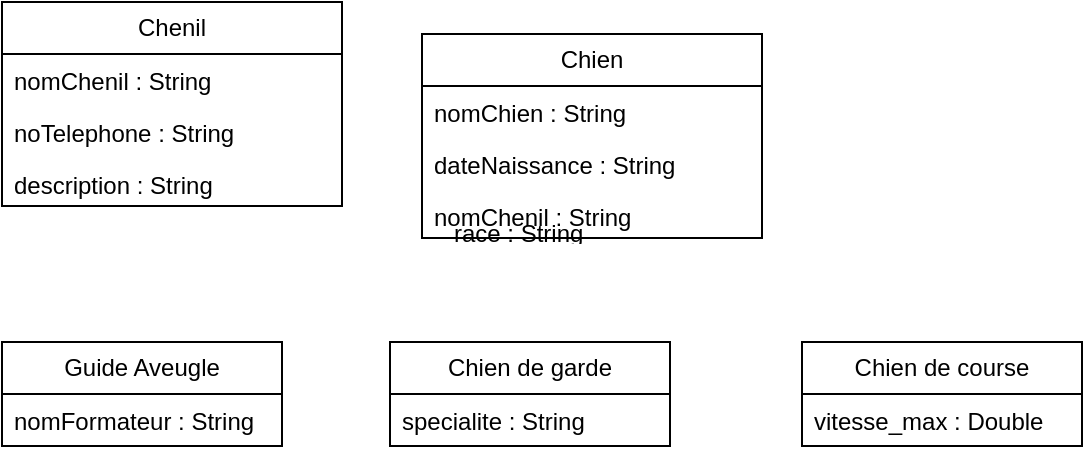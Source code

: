 <mxfile version="21.3.7" type="github">
  <diagram name="Page-1" id="VaPdvUSg-dVa8mEtISIr">
    <mxGraphModel dx="624" dy="317" grid="1" gridSize="10" guides="1" tooltips="1" connect="1" arrows="1" fold="1" page="1" pageScale="1" pageWidth="827" pageHeight="1169" math="0" shadow="0">
      <root>
        <mxCell id="0" />
        <mxCell id="1" parent="0" />
        <mxCell id="FHK4J9GAhTq4b9y4sifM-1" value="Chien" style="swimlane;fontStyle=0;childLayout=stackLayout;horizontal=1;startSize=26;fillColor=none;horizontalStack=0;resizeParent=1;resizeParentMax=0;resizeLast=0;collapsible=1;marginBottom=0;whiteSpace=wrap;html=1;" vertex="1" parent="1">
          <mxGeometry x="290" y="116" width="170" height="102" as="geometry" />
        </mxCell>
        <mxCell id="FHK4J9GAhTq4b9y4sifM-2" value="&lt;div&gt;nomChien : String&lt;/div&gt;&lt;div&gt;&lt;br&gt;&lt;/div&gt;" style="text;strokeColor=none;fillColor=none;align=left;verticalAlign=top;spacingLeft=4;spacingRight=4;overflow=hidden;rotatable=0;points=[[0,0.5],[1,0.5]];portConstraint=eastwest;whiteSpace=wrap;html=1;" vertex="1" parent="FHK4J9GAhTq4b9y4sifM-1">
          <mxGeometry y="26" width="170" height="26" as="geometry" />
        </mxCell>
        <mxCell id="FHK4J9GAhTq4b9y4sifM-4" value="dateNaissance : String" style="text;strokeColor=none;fillColor=none;align=left;verticalAlign=top;spacingLeft=4;spacingRight=4;overflow=hidden;rotatable=0;points=[[0,0.5],[1,0.5]];portConstraint=eastwest;whiteSpace=wrap;html=1;" vertex="1" parent="FHK4J9GAhTq4b9y4sifM-1">
          <mxGeometry y="52" width="170" height="26" as="geometry" />
        </mxCell>
        <mxCell id="FHK4J9GAhTq4b9y4sifM-6" value="nomChenil : String" style="text;strokeColor=none;fillColor=none;align=left;verticalAlign=top;spacingLeft=4;spacingRight=4;overflow=hidden;rotatable=0;points=[[0,0.5],[1,0.5]];portConstraint=eastwest;whiteSpace=wrap;html=1;" vertex="1" parent="FHK4J9GAhTq4b9y4sifM-1">
          <mxGeometry y="78" width="170" height="24" as="geometry" />
        </mxCell>
        <mxCell id="FHK4J9GAhTq4b9y4sifM-7" value="Chenil" style="swimlane;fontStyle=0;childLayout=stackLayout;horizontal=1;startSize=26;fillColor=none;horizontalStack=0;resizeParent=1;resizeParentMax=0;resizeLast=0;collapsible=1;marginBottom=0;whiteSpace=wrap;html=1;" vertex="1" parent="1">
          <mxGeometry x="80" y="100" width="170" height="102" as="geometry" />
        </mxCell>
        <mxCell id="FHK4J9GAhTq4b9y4sifM-8" value="&lt;div&gt;nomChenil : String&lt;/div&gt;&lt;div&gt;&lt;br&gt;&lt;/div&gt;" style="text;strokeColor=none;fillColor=none;align=left;verticalAlign=top;spacingLeft=4;spacingRight=4;overflow=hidden;rotatable=0;points=[[0,0.5],[1,0.5]];portConstraint=eastwest;whiteSpace=wrap;html=1;" vertex="1" parent="FHK4J9GAhTq4b9y4sifM-7">
          <mxGeometry y="26" width="170" height="26" as="geometry" />
        </mxCell>
        <mxCell id="FHK4J9GAhTq4b9y4sifM-9" value="noTelephone : String" style="text;strokeColor=none;fillColor=none;align=left;verticalAlign=top;spacingLeft=4;spacingRight=4;overflow=hidden;rotatable=0;points=[[0,0.5],[1,0.5]];portConstraint=eastwest;whiteSpace=wrap;html=1;" vertex="1" parent="FHK4J9GAhTq4b9y4sifM-7">
          <mxGeometry y="52" width="170" height="26" as="geometry" />
        </mxCell>
        <mxCell id="FHK4J9GAhTq4b9y4sifM-10" value="description : String" style="text;strokeColor=none;fillColor=none;align=left;verticalAlign=top;spacingLeft=4;spacingRight=4;overflow=hidden;rotatable=0;points=[[0,0.5],[1,0.5]];portConstraint=eastwest;whiteSpace=wrap;html=1;" vertex="1" parent="FHK4J9GAhTq4b9y4sifM-7">
          <mxGeometry y="78" width="170" height="24" as="geometry" />
        </mxCell>
        <mxCell id="FHK4J9GAhTq4b9y4sifM-12" value="Chien de course" style="swimlane;fontStyle=0;childLayout=stackLayout;horizontal=1;startSize=26;fillColor=none;horizontalStack=0;resizeParent=1;resizeParentMax=0;resizeLast=0;collapsible=1;marginBottom=0;whiteSpace=wrap;html=1;" vertex="1" parent="1">
          <mxGeometry x="480" y="270" width="140" height="52" as="geometry" />
        </mxCell>
        <mxCell id="FHK4J9GAhTq4b9y4sifM-13" value="vitesse_max : Double" style="text;strokeColor=none;fillColor=none;align=left;verticalAlign=top;spacingLeft=4;spacingRight=4;overflow=hidden;rotatable=0;points=[[0,0.5],[1,0.5]];portConstraint=eastwest;whiteSpace=wrap;html=1;" vertex="1" parent="FHK4J9GAhTq4b9y4sifM-12">
          <mxGeometry y="26" width="140" height="26" as="geometry" />
        </mxCell>
        <mxCell id="FHK4J9GAhTq4b9y4sifM-21" value="Chien de garde" style="swimlane;fontStyle=0;childLayout=stackLayout;horizontal=1;startSize=26;fillColor=none;horizontalStack=0;resizeParent=1;resizeParentMax=0;resizeLast=0;collapsible=1;marginBottom=0;whiteSpace=wrap;html=1;" vertex="1" parent="1">
          <mxGeometry x="274" y="270" width="140" height="52" as="geometry" />
        </mxCell>
        <mxCell id="FHK4J9GAhTq4b9y4sifM-22" value="specialite : String" style="text;strokeColor=none;fillColor=none;align=left;verticalAlign=top;spacingLeft=4;spacingRight=4;overflow=hidden;rotatable=0;points=[[0,0.5],[1,0.5]];portConstraint=eastwest;whiteSpace=wrap;html=1;" vertex="1" parent="FHK4J9GAhTq4b9y4sifM-21">
          <mxGeometry y="26" width="140" height="26" as="geometry" />
        </mxCell>
        <mxCell id="FHK4J9GAhTq4b9y4sifM-3" value="race : String" style="text;strokeColor=none;fillColor=none;align=left;verticalAlign=top;spacingLeft=4;spacingRight=4;overflow=hidden;rotatable=0;points=[[0,0.5],[1,0.5]];portConstraint=eastwest;whiteSpace=wrap;html=1;" vertex="1" parent="1">
          <mxGeometry x="300" y="202" width="170" height="16" as="geometry" />
        </mxCell>
        <mxCell id="FHK4J9GAhTq4b9y4sifM-23" value="Guide Aveugle" style="swimlane;fontStyle=0;childLayout=stackLayout;horizontal=1;startSize=26;fillColor=none;horizontalStack=0;resizeParent=1;resizeParentMax=0;resizeLast=0;collapsible=1;marginBottom=0;whiteSpace=wrap;html=1;" vertex="1" parent="1">
          <mxGeometry x="80" y="270" width="140" height="52" as="geometry" />
        </mxCell>
        <mxCell id="FHK4J9GAhTq4b9y4sifM-24" value="nomFormateur : String " style="text;strokeColor=none;fillColor=none;align=left;verticalAlign=top;spacingLeft=4;spacingRight=4;overflow=hidden;rotatable=0;points=[[0,0.5],[1,0.5]];portConstraint=eastwest;whiteSpace=wrap;html=1;" vertex="1" parent="FHK4J9GAhTq4b9y4sifM-23">
          <mxGeometry y="26" width="140" height="26" as="geometry" />
        </mxCell>
      </root>
    </mxGraphModel>
  </diagram>
</mxfile>
